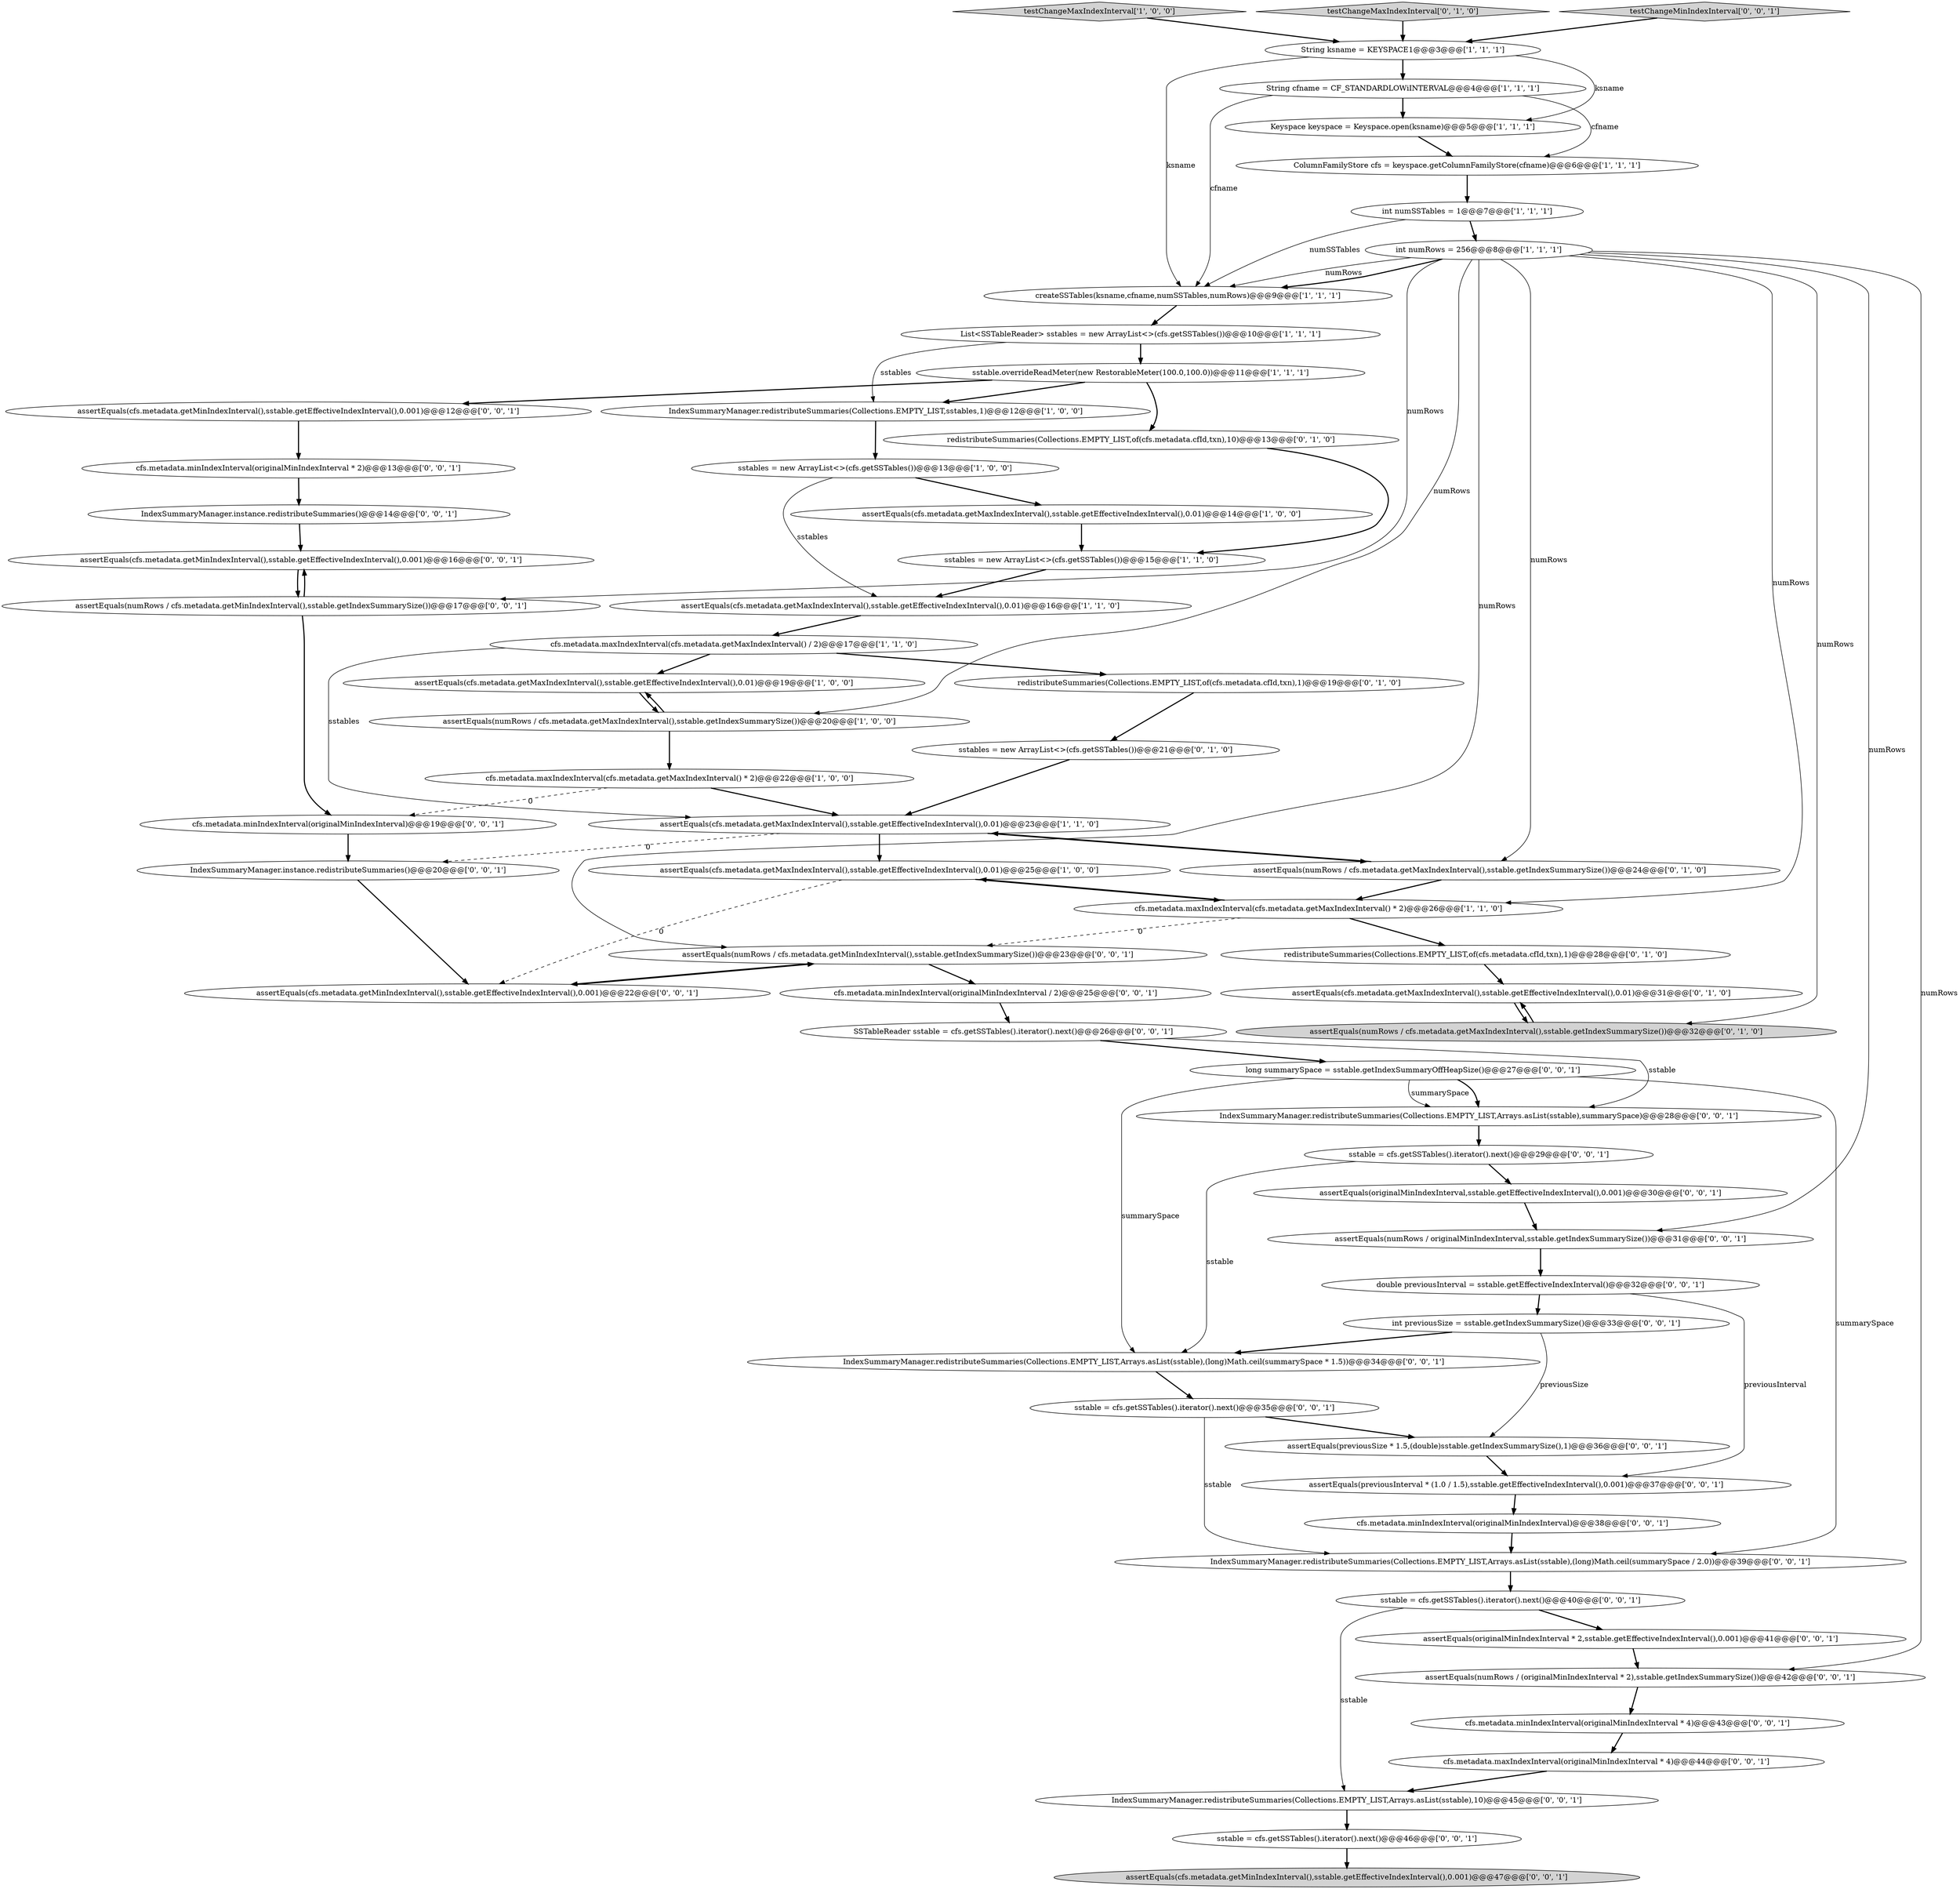 digraph {
55 [style = filled, label = "IndexSummaryManager.redistributeSummaries(Collections.EMPTY_LIST,Arrays.asList(sstable),(long)Math.ceil(summarySpace * 1.5))@@@34@@@['0', '0', '1']", fillcolor = white, shape = ellipse image = "AAA0AAABBB3BBB"];
21 [style = filled, label = "int numRows = 256@@@8@@@['1', '1', '1']", fillcolor = white, shape = ellipse image = "AAA0AAABBB1BBB"];
2 [style = filled, label = "int numSSTables = 1@@@7@@@['1', '1', '1']", fillcolor = white, shape = ellipse image = "AAA0AAABBB1BBB"];
43 [style = filled, label = "IndexSummaryManager.redistributeSummaries(Collections.EMPTY_LIST,Arrays.asList(sstable),(long)Math.ceil(summarySpace / 2.0))@@@39@@@['0', '0', '1']", fillcolor = white, shape = ellipse image = "AAA0AAABBB3BBB"];
61 [style = filled, label = "SSTableReader sstable = cfs.getSSTables().iterator().next()@@@26@@@['0', '0', '1']", fillcolor = white, shape = ellipse image = "AAA0AAABBB3BBB"];
9 [style = filled, label = "cfs.metadata.maxIndexInterval(cfs.metadata.getMaxIndexInterval() / 2)@@@17@@@['1', '1', '0']", fillcolor = white, shape = ellipse image = "AAA0AAABBB1BBB"];
8 [style = filled, label = "testChangeMaxIndexInterval['1', '0', '0']", fillcolor = lightgray, shape = diamond image = "AAA0AAABBB1BBB"];
6 [style = filled, label = "assertEquals(cfs.metadata.getMaxIndexInterval(),sstable.getEffectiveIndexInterval(),0.01)@@@19@@@['1', '0', '0']", fillcolor = white, shape = ellipse image = "AAA0AAABBB1BBB"];
23 [style = filled, label = "redistributeSummaries(Collections.EMPTY_LIST,of(cfs.metadata.cfId,txn),1)@@@28@@@['0', '1', '0']", fillcolor = white, shape = ellipse image = "AAA1AAABBB2BBB"];
31 [style = filled, label = "int previousSize = sstable.getIndexSummarySize()@@@33@@@['0', '0', '1']", fillcolor = white, shape = ellipse image = "AAA0AAABBB3BBB"];
30 [style = filled, label = "long summarySpace = sstable.getIndexSummaryOffHeapSize()@@@27@@@['0', '0', '1']", fillcolor = white, shape = ellipse image = "AAA0AAABBB3BBB"];
27 [style = filled, label = "redistributeSummaries(Collections.EMPTY_LIST,of(cfs.metadata.cfId,txn),1)@@@19@@@['0', '1', '0']", fillcolor = white, shape = ellipse image = "AAA1AAABBB2BBB"];
57 [style = filled, label = "assertEquals(previousSize * 1.5,(double)sstable.getIndexSummarySize(),1)@@@36@@@['0', '0', '1']", fillcolor = white, shape = ellipse image = "AAA0AAABBB3BBB"];
58 [style = filled, label = "IndexSummaryManager.instance.redistributeSummaries()@@@14@@@['0', '0', '1']", fillcolor = white, shape = ellipse image = "AAA0AAABBB3BBB"];
1 [style = filled, label = "createSSTables(ksname,cfname,numSSTables,numRows)@@@9@@@['1', '1', '1']", fillcolor = white, shape = ellipse image = "AAA0AAABBB1BBB"];
60 [style = filled, label = "assertEquals(cfs.metadata.getMinIndexInterval(),sstable.getEffectiveIndexInterval(),0.001)@@@16@@@['0', '0', '1']", fillcolor = white, shape = ellipse image = "AAA0AAABBB3BBB"];
47 [style = filled, label = "assertEquals(cfs.metadata.getMinIndexInterval(),sstable.getEffectiveIndexInterval(),0.001)@@@47@@@['0', '0', '1']", fillcolor = lightgray, shape = ellipse image = "AAA0AAABBB3BBB"];
34 [style = filled, label = "assertEquals(originalMinIndexInterval,sstable.getEffectiveIndexInterval(),0.001)@@@30@@@['0', '0', '1']", fillcolor = white, shape = ellipse image = "AAA0AAABBB3BBB"];
54 [style = filled, label = "cfs.metadata.minIndexInterval(originalMinIndexInterval * 2)@@@13@@@['0', '0', '1']", fillcolor = white, shape = ellipse image = "AAA0AAABBB3BBB"];
10 [style = filled, label = "assertEquals(cfs.metadata.getMaxIndexInterval(),sstable.getEffectiveIndexInterval(),0.01)@@@25@@@['1', '0', '0']", fillcolor = white, shape = ellipse image = "AAA0AAABBB1BBB"];
41 [style = filled, label = "sstable = cfs.getSSTables().iterator().next()@@@29@@@['0', '0', '1']", fillcolor = white, shape = ellipse image = "AAA0AAABBB3BBB"];
0 [style = filled, label = "Keyspace keyspace = Keyspace.open(ksname)@@@5@@@['1', '1', '1']", fillcolor = white, shape = ellipse image = "AAA0AAABBB1BBB"];
5 [style = filled, label = "sstables = new ArrayList<>(cfs.getSSTables())@@@15@@@['1', '1', '0']", fillcolor = white, shape = ellipse image = "AAA0AAABBB1BBB"];
48 [style = filled, label = "IndexSummaryManager.redistributeSummaries(Collections.EMPTY_LIST,Arrays.asList(sstable),summarySpace)@@@28@@@['0', '0', '1']", fillcolor = white, shape = ellipse image = "AAA0AAABBB3BBB"];
19 [style = filled, label = "assertEquals(cfs.metadata.getMaxIndexInterval(),sstable.getEffectiveIndexInterval(),0.01)@@@14@@@['1', '0', '0']", fillcolor = white, shape = ellipse image = "AAA0AAABBB1BBB"];
25 [style = filled, label = "assertEquals(cfs.metadata.getMaxIndexInterval(),sstable.getEffectiveIndexInterval(),0.01)@@@31@@@['0', '1', '0']", fillcolor = white, shape = ellipse image = "AAA0AAABBB2BBB"];
46 [style = filled, label = "sstable = cfs.getSSTables().iterator().next()@@@40@@@['0', '0', '1']", fillcolor = white, shape = ellipse image = "AAA0AAABBB3BBB"];
56 [style = filled, label = "sstable = cfs.getSSTables().iterator().next()@@@35@@@['0', '0', '1']", fillcolor = white, shape = ellipse image = "AAA0AAABBB3BBB"];
11 [style = filled, label = "assertEquals(cfs.metadata.getMaxIndexInterval(),sstable.getEffectiveIndexInterval(),0.01)@@@16@@@['1', '1', '0']", fillcolor = white, shape = ellipse image = "AAA0AAABBB1BBB"];
51 [style = filled, label = "double previousInterval = sstable.getEffectiveIndexInterval()@@@32@@@['0', '0', '1']", fillcolor = white, shape = ellipse image = "AAA0AAABBB3BBB"];
16 [style = filled, label = "assertEquals(cfs.metadata.getMaxIndexInterval(),sstable.getEffectiveIndexInterval(),0.01)@@@23@@@['1', '1', '0']", fillcolor = white, shape = ellipse image = "AAA0AAABBB1BBB"];
52 [style = filled, label = "assertEquals(previousInterval * (1.0 / 1.5),sstable.getEffectiveIndexInterval(),0.001)@@@37@@@['0', '0', '1']", fillcolor = white, shape = ellipse image = "AAA0AAABBB3BBB"];
62 [style = filled, label = "cfs.metadata.maxIndexInterval(originalMinIndexInterval * 4)@@@44@@@['0', '0', '1']", fillcolor = white, shape = ellipse image = "AAA0AAABBB3BBB"];
49 [style = filled, label = "assertEquals(numRows / originalMinIndexInterval,sstable.getIndexSummarySize())@@@31@@@['0', '0', '1']", fillcolor = white, shape = ellipse image = "AAA0AAABBB3BBB"];
12 [style = filled, label = "ColumnFamilyStore cfs = keyspace.getColumnFamilyStore(cfname)@@@6@@@['1', '1', '1']", fillcolor = white, shape = ellipse image = "AAA0AAABBB1BBB"];
59 [style = filled, label = "cfs.metadata.minIndexInterval(originalMinIndexInterval)@@@38@@@['0', '0', '1']", fillcolor = white, shape = ellipse image = "AAA0AAABBB3BBB"];
24 [style = filled, label = "testChangeMaxIndexInterval['0', '1', '0']", fillcolor = lightgray, shape = diamond image = "AAA0AAABBB2BBB"];
18 [style = filled, label = "IndexSummaryManager.redistributeSummaries(Collections.EMPTY_LIST,sstables,1)@@@12@@@['1', '0', '0']", fillcolor = white, shape = ellipse image = "AAA0AAABBB1BBB"];
33 [style = filled, label = "cfs.metadata.minIndexInterval(originalMinIndexInterval * 4)@@@43@@@['0', '0', '1']", fillcolor = white, shape = ellipse image = "AAA0AAABBB3BBB"];
17 [style = filled, label = "String cfname = CF_STANDARDLOWiINTERVAL@@@4@@@['1', '1', '1']", fillcolor = white, shape = ellipse image = "AAA0AAABBB1BBB"];
22 [style = filled, label = "assertEquals(numRows / cfs.metadata.getMaxIndexInterval(),sstable.getIndexSummarySize())@@@24@@@['0', '1', '0']", fillcolor = white, shape = ellipse image = "AAA0AAABBB2BBB"];
32 [style = filled, label = "sstable = cfs.getSSTables().iterator().next()@@@46@@@['0', '0', '1']", fillcolor = white, shape = ellipse image = "AAA0AAABBB3BBB"];
13 [style = filled, label = "assertEquals(numRows / cfs.metadata.getMaxIndexInterval(),sstable.getIndexSummarySize())@@@20@@@['1', '0', '0']", fillcolor = white, shape = ellipse image = "AAA0AAABBB1BBB"];
15 [style = filled, label = "cfs.metadata.maxIndexInterval(cfs.metadata.getMaxIndexInterval() * 2)@@@26@@@['1', '1', '0']", fillcolor = white, shape = ellipse image = "AAA0AAABBB1BBB"];
7 [style = filled, label = "sstables = new ArrayList<>(cfs.getSSTables())@@@13@@@['1', '0', '0']", fillcolor = white, shape = ellipse image = "AAA0AAABBB1BBB"];
35 [style = filled, label = "testChangeMinIndexInterval['0', '0', '1']", fillcolor = lightgray, shape = diamond image = "AAA0AAABBB3BBB"];
45 [style = filled, label = "IndexSummaryManager.instance.redistributeSummaries()@@@20@@@['0', '0', '1']", fillcolor = white, shape = ellipse image = "AAA0AAABBB3BBB"];
39 [style = filled, label = "cfs.metadata.minIndexInterval(originalMinIndexInterval)@@@19@@@['0', '0', '1']", fillcolor = white, shape = ellipse image = "AAA0AAABBB3BBB"];
50 [style = filled, label = "assertEquals(originalMinIndexInterval * 2,sstable.getEffectiveIndexInterval(),0.001)@@@41@@@['0', '0', '1']", fillcolor = white, shape = ellipse image = "AAA0AAABBB3BBB"];
36 [style = filled, label = "cfs.metadata.minIndexInterval(originalMinIndexInterval / 2)@@@25@@@['0', '0', '1']", fillcolor = white, shape = ellipse image = "AAA0AAABBB3BBB"];
40 [style = filled, label = "assertEquals(numRows / cfs.metadata.getMinIndexInterval(),sstable.getIndexSummarySize())@@@23@@@['0', '0', '1']", fillcolor = white, shape = ellipse image = "AAA0AAABBB3BBB"];
3 [style = filled, label = "List<SSTableReader> sstables = new ArrayList<>(cfs.getSSTables())@@@10@@@['1', '1', '1']", fillcolor = white, shape = ellipse image = "AAA0AAABBB1BBB"];
44 [style = filled, label = "assertEquals(cfs.metadata.getMinIndexInterval(),sstable.getEffectiveIndexInterval(),0.001)@@@12@@@['0', '0', '1']", fillcolor = white, shape = ellipse image = "AAA0AAABBB3BBB"];
28 [style = filled, label = "sstables = new ArrayList<>(cfs.getSSTables())@@@21@@@['0', '1', '0']", fillcolor = white, shape = ellipse image = "AAA0AAABBB2BBB"];
42 [style = filled, label = "assertEquals(numRows / cfs.metadata.getMinIndexInterval(),sstable.getIndexSummarySize())@@@17@@@['0', '0', '1']", fillcolor = white, shape = ellipse image = "AAA0AAABBB3BBB"];
53 [style = filled, label = "assertEquals(numRows / (originalMinIndexInterval * 2),sstable.getIndexSummarySize())@@@42@@@['0', '0', '1']", fillcolor = white, shape = ellipse image = "AAA0AAABBB3BBB"];
4 [style = filled, label = "sstable.overrideReadMeter(new RestorableMeter(100.0,100.0))@@@11@@@['1', '1', '1']", fillcolor = white, shape = ellipse image = "AAA0AAABBB1BBB"];
26 [style = filled, label = "redistributeSummaries(Collections.EMPTY_LIST,of(cfs.metadata.cfId,txn),10)@@@13@@@['0', '1', '0']", fillcolor = white, shape = ellipse image = "AAA1AAABBB2BBB"];
37 [style = filled, label = "assertEquals(cfs.metadata.getMinIndexInterval(),sstable.getEffectiveIndexInterval(),0.001)@@@22@@@['0', '0', '1']", fillcolor = white, shape = ellipse image = "AAA0AAABBB3BBB"];
14 [style = filled, label = "cfs.metadata.maxIndexInterval(cfs.metadata.getMaxIndexInterval() * 2)@@@22@@@['1', '0', '0']", fillcolor = white, shape = ellipse image = "AAA0AAABBB1BBB"];
20 [style = filled, label = "String ksname = KEYSPACE1@@@3@@@['1', '1', '1']", fillcolor = white, shape = ellipse image = "AAA0AAABBB1BBB"];
38 [style = filled, label = "IndexSummaryManager.redistributeSummaries(Collections.EMPTY_LIST,Arrays.asList(sstable),10)@@@45@@@['0', '0', '1']", fillcolor = white, shape = ellipse image = "AAA0AAABBB3BBB"];
29 [style = filled, label = "assertEquals(numRows / cfs.metadata.getMaxIndexInterval(),sstable.getIndexSummarySize())@@@32@@@['0', '1', '0']", fillcolor = lightgray, shape = ellipse image = "AAA0AAABBB2BBB"];
14->39 [style = dashed, label="0"];
28->16 [style = bold, label=""];
4->26 [style = bold, label=""];
20->0 [style = solid, label="ksname"];
43->46 [style = bold, label=""];
33->62 [style = bold, label=""];
54->58 [style = bold, label=""];
13->6 [style = bold, label=""];
42->60 [style = bold, label=""];
34->49 [style = bold, label=""];
21->15 [style = solid, label="numRows"];
53->33 [style = bold, label=""];
50->53 [style = bold, label=""];
17->12 [style = solid, label="cfname"];
21->1 [style = solid, label="numRows"];
61->48 [style = solid, label="sstable"];
20->17 [style = bold, label=""];
10->15 [style = bold, label=""];
41->34 [style = bold, label=""];
7->19 [style = bold, label=""];
8->20 [style = bold, label=""];
21->40 [style = solid, label="numRows"];
52->59 [style = bold, label=""];
10->37 [style = dashed, label="0"];
30->43 [style = solid, label="summarySpace"];
21->53 [style = solid, label="numRows"];
36->61 [style = bold, label=""];
30->48 [style = bold, label=""];
57->52 [style = bold, label=""];
19->5 [style = bold, label=""];
55->56 [style = bold, label=""];
27->28 [style = bold, label=""];
9->27 [style = bold, label=""];
15->23 [style = bold, label=""];
59->43 [style = bold, label=""];
62->38 [style = bold, label=""];
9->16 [style = solid, label="sstables"];
46->38 [style = solid, label="sstable"];
37->40 [style = bold, label=""];
0->12 [style = bold, label=""];
15->40 [style = dashed, label="0"];
31->57 [style = solid, label="previousSize"];
51->31 [style = bold, label=""];
2->1 [style = solid, label="numSSTables"];
41->55 [style = solid, label="sstable"];
21->42 [style = solid, label="numRows"];
60->42 [style = bold, label=""];
2->21 [style = bold, label=""];
35->20 [style = bold, label=""];
58->60 [style = bold, label=""];
56->43 [style = solid, label="sstable"];
23->25 [style = bold, label=""];
16->45 [style = dashed, label="0"];
14->16 [style = bold, label=""];
24->20 [style = bold, label=""];
12->2 [style = bold, label=""];
22->16 [style = bold, label=""];
21->22 [style = solid, label="numRows"];
21->29 [style = solid, label="numRows"];
16->22 [style = bold, label=""];
31->55 [style = bold, label=""];
16->10 [style = bold, label=""];
61->30 [style = bold, label=""];
29->25 [style = bold, label=""];
30->55 [style = solid, label="summarySpace"];
39->45 [style = bold, label=""];
9->6 [style = bold, label=""];
21->1 [style = bold, label=""];
15->10 [style = bold, label=""];
3->4 [style = bold, label=""];
17->0 [style = bold, label=""];
30->48 [style = solid, label="summarySpace"];
4->18 [style = bold, label=""];
18->7 [style = bold, label=""];
42->39 [style = bold, label=""];
38->32 [style = bold, label=""];
25->29 [style = bold, label=""];
40->36 [style = bold, label=""];
49->51 [style = bold, label=""];
21->49 [style = solid, label="numRows"];
21->13 [style = solid, label="numRows"];
17->1 [style = solid, label="cfname"];
3->18 [style = solid, label="sstables"];
11->9 [style = bold, label=""];
6->13 [style = bold, label=""];
22->15 [style = bold, label=""];
7->11 [style = solid, label="sstables"];
48->41 [style = bold, label=""];
56->57 [style = bold, label=""];
51->52 [style = solid, label="previousInterval"];
1->3 [style = bold, label=""];
46->50 [style = bold, label=""];
26->5 [style = bold, label=""];
5->11 [style = bold, label=""];
40->37 [style = bold, label=""];
20->1 [style = solid, label="ksname"];
44->54 [style = bold, label=""];
45->37 [style = bold, label=""];
32->47 [style = bold, label=""];
13->14 [style = bold, label=""];
4->44 [style = bold, label=""];
}
